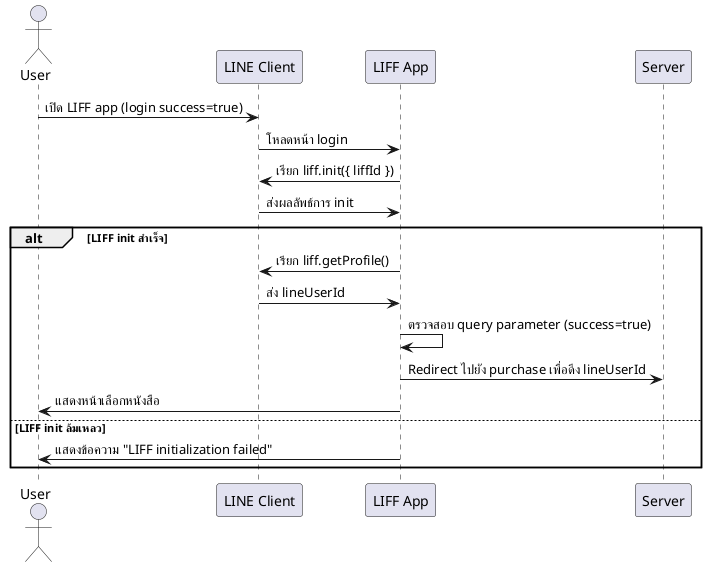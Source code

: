@startuml
actor User
participant "LINE Client" as LINE
participant "LIFF App" as LIFF
participant "Server" as Server

User -> LINE: เปิด LIFF app (login success=true)
LINE -> LIFF: โหลดหน้า login
LIFF -> LINE: เรียก liff.init({ liffId })
LINE -> LIFF: ส่งผลลัพธ์การ init
alt LIFF init สำเร็จ
    LIFF -> LINE: เรียก liff.getProfile()
    LINE -> LIFF: ส่ง lineUserId
    LIFF -> LIFF: ตรวจสอบ query parameter (success=true)
    LIFF -> Server: Redirect ไปยัง purchase เพื่อดึง lineUserId
    LIFF -> User: แสดงหน้าเลือกหนังสือ
else LIFF init ล้มเหลว
    LIFF -> User: แสดงข้อความ "LIFF initialization failed"
end

@enduml